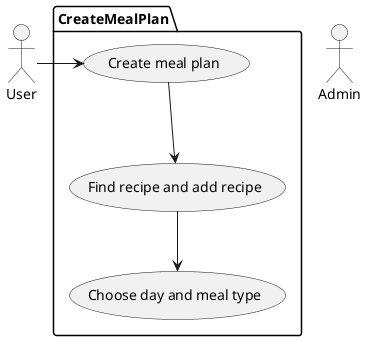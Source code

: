 @startuml
'https://plantuml.com/use-case-diagram

actor User as u
actor Admin as a

package CreateMealPlan {
    usecase "Create meal plan" as UC1
    usecase "Find recipe and add recipe" as UC2
    usecase "Choose day and meal type" as UC3
}

u -right-> UC1
UC1 --> UC2
UC2 --> UC3

@enduml